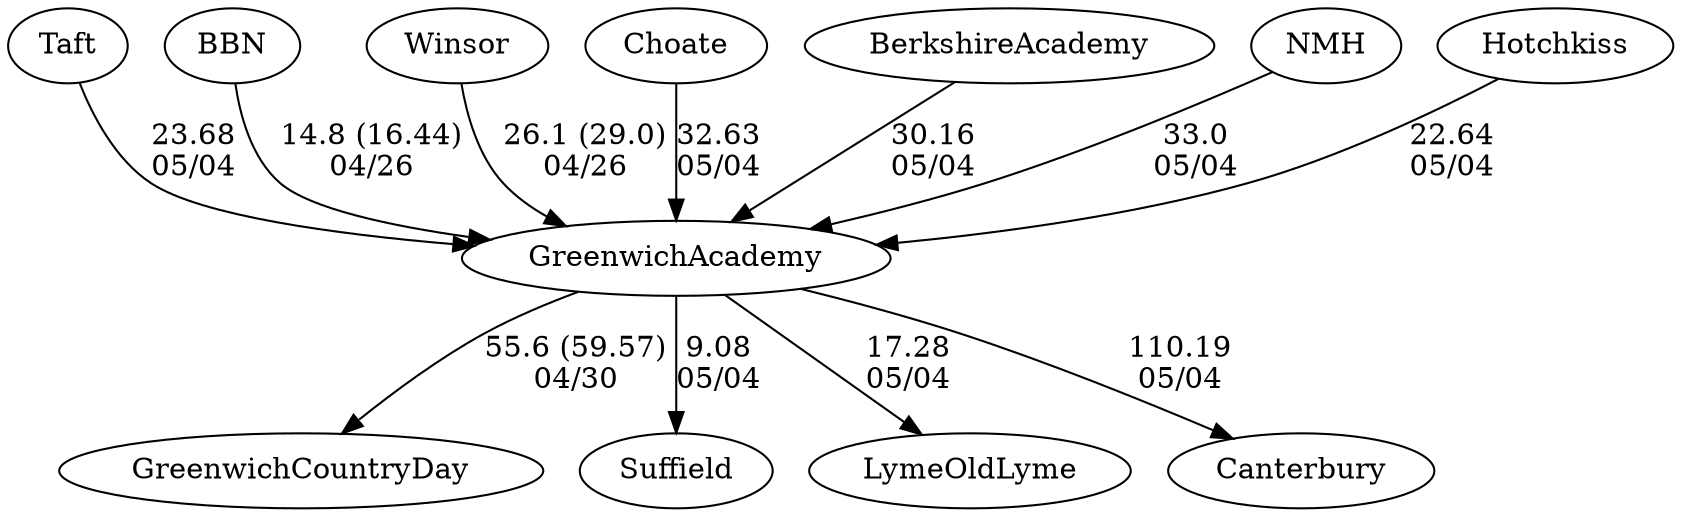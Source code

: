 digraph girls2foursGreenwichAcademy {GreenwichCountryDay [URL="girls2foursGreenwichAcademyGreenwichCountryDay.html"];Taft [URL="girls2foursGreenwichAcademyTaft.html"];BBN [URL="girls2foursGreenwichAcademyBBN.html"];Winsor [URL="girls2foursGreenwichAcademyWinsor.html"];Choate [URL="girls2foursGreenwichAcademyChoate.html"];BerkshireAcademy [URL="girls2foursGreenwichAcademyBerkshireAcademy.html"];Suffield [URL="girls2foursGreenwichAcademySuffield.html"];NMH [URL="girls2foursGreenwichAcademyNMH.html"];LymeOldLyme [URL="girls2foursGreenwichAcademyLymeOldLyme.html"];Canterbury [URL="girls2foursGreenwichAcademyCanterbury.html"];GreenwichAcademy [URL="girls2foursGreenwichAcademyGreenwichAcademy.html"];Hotchkiss [URL="girls2foursGreenwichAcademyHotchkiss.html"];Winsor -> GreenwichAcademy[label="26.1 (29.0)
04/26", weight="74", tooltip="NEIRA Girls Fours, BB&N, Winsor, Greenwich Academy			
Distance: 1350 M Conditions: Rain, heavy at times, consistant head wind, sloppy conditions in the last 300M Comments: In the 6V race BB&N Boat A's oar popped out of the oar lock multi times, forcing Winsor to alter course close to a bridge.
In the 1 V race Winsor left thier lane, and into BB&Ns lane in the last 250.
Thanks to Winsor and GA for the racing and GA making the trip to Boston.
None", URL="https://www.row2k.com/results/resultspage.cfm?UID=AF21FB49C1A5BFE18B2AC227D72047A7&cat=1", random="random"]; 
BBN -> GreenwichAcademy[label="14.8 (16.44)
04/26", weight="86", tooltip="NEIRA Girls Fours, BB&N, Winsor, Greenwich Academy			
Distance: 1350 M Conditions: Rain, heavy at times, consistant head wind, sloppy conditions in the last 300M Comments: In the 6V race BB&N Boat A's oar popped out of the oar lock multi times, forcing Winsor to alter course close to a bridge.
In the 1 V race Winsor left thier lane, and into BB&Ns lane in the last 250.
Thanks to Winsor and GA for the racing and GA making the trip to Boston.
None", URL="https://www.row2k.com/results/resultspage.cfm?UID=AF21FB49C1A5BFE18B2AC227D72047A7&cat=1", random="random"]; 
GreenwichAcademy -> GreenwichCountryDay[label="55.6 (59.57)
04/30", weight="45", tooltip="NEIRA Girls Fours,Greenwich Academy, Sacred Heart, Greenwich Country Day			
Distance: 1400m Conditions: Race order: 2V, 3V, 1V.
2V race rowed into approximately 12 mph cross headwind. Due to the wind, alignment took a little longer, and pushed the race to about 1420m.
3V saw an increase in winds and a pronounced shift to a truer crosswind in the last 400m.
1V had the balmiest conditions, with a weaker cross head.
Water for all races was relatively flat, with the 1V seeing the best water. All racing was against the tide. Comments: GA and SH fielded three varsity boats; GCDS fielded a 1V and 2V and entered a novice boys boat into the 3V as an exhibition event.
Thanks to SH and GCDS for coming out to race.
None", URL="https://www.row2k.com/results/resultspage.cfm?UID=7F031922B617DDED37366A28DFAE8830&cat=1", random="random"]; 
NMH -> GreenwichAcademy[label="33.0
05/04", weight="67", tooltip="Founder's Day Regatta			
", URL="", random="random"]; 
Choate -> GreenwichAcademy[label="32.63
05/04", weight="68", tooltip="Founder's Day Regatta			
", URL="", random="random"]; 
BerkshireAcademy -> GreenwichAcademy[label="30.16
05/04", weight="70", tooltip="Founder's Day Regatta			
", URL="", random="random"]; 
Hotchkiss -> GreenwichAcademy[label="22.64
05/04", weight="78", tooltip="Founder's Day Regatta			
", URL="", random="random"]; 
Taft -> GreenwichAcademy[label="23.68
05/04", weight="77", tooltip="Founder's Day Regatta			
", URL="", random="random"]; 
GreenwichAcademy -> Suffield[label="9.08
05/04", weight="91", tooltip="Founder's Day Regatta			
", URL="", random="random"]; 
GreenwichAcademy -> LymeOldLyme[label="17.28
05/04", weight="83", tooltip="Founder's Day Regatta			
", URL="", random="random"]; 
GreenwichAcademy -> Canterbury[label="110.19
05/04", weight="-10", tooltip="Founder's Day Regatta			
", URL="", random="random"]}